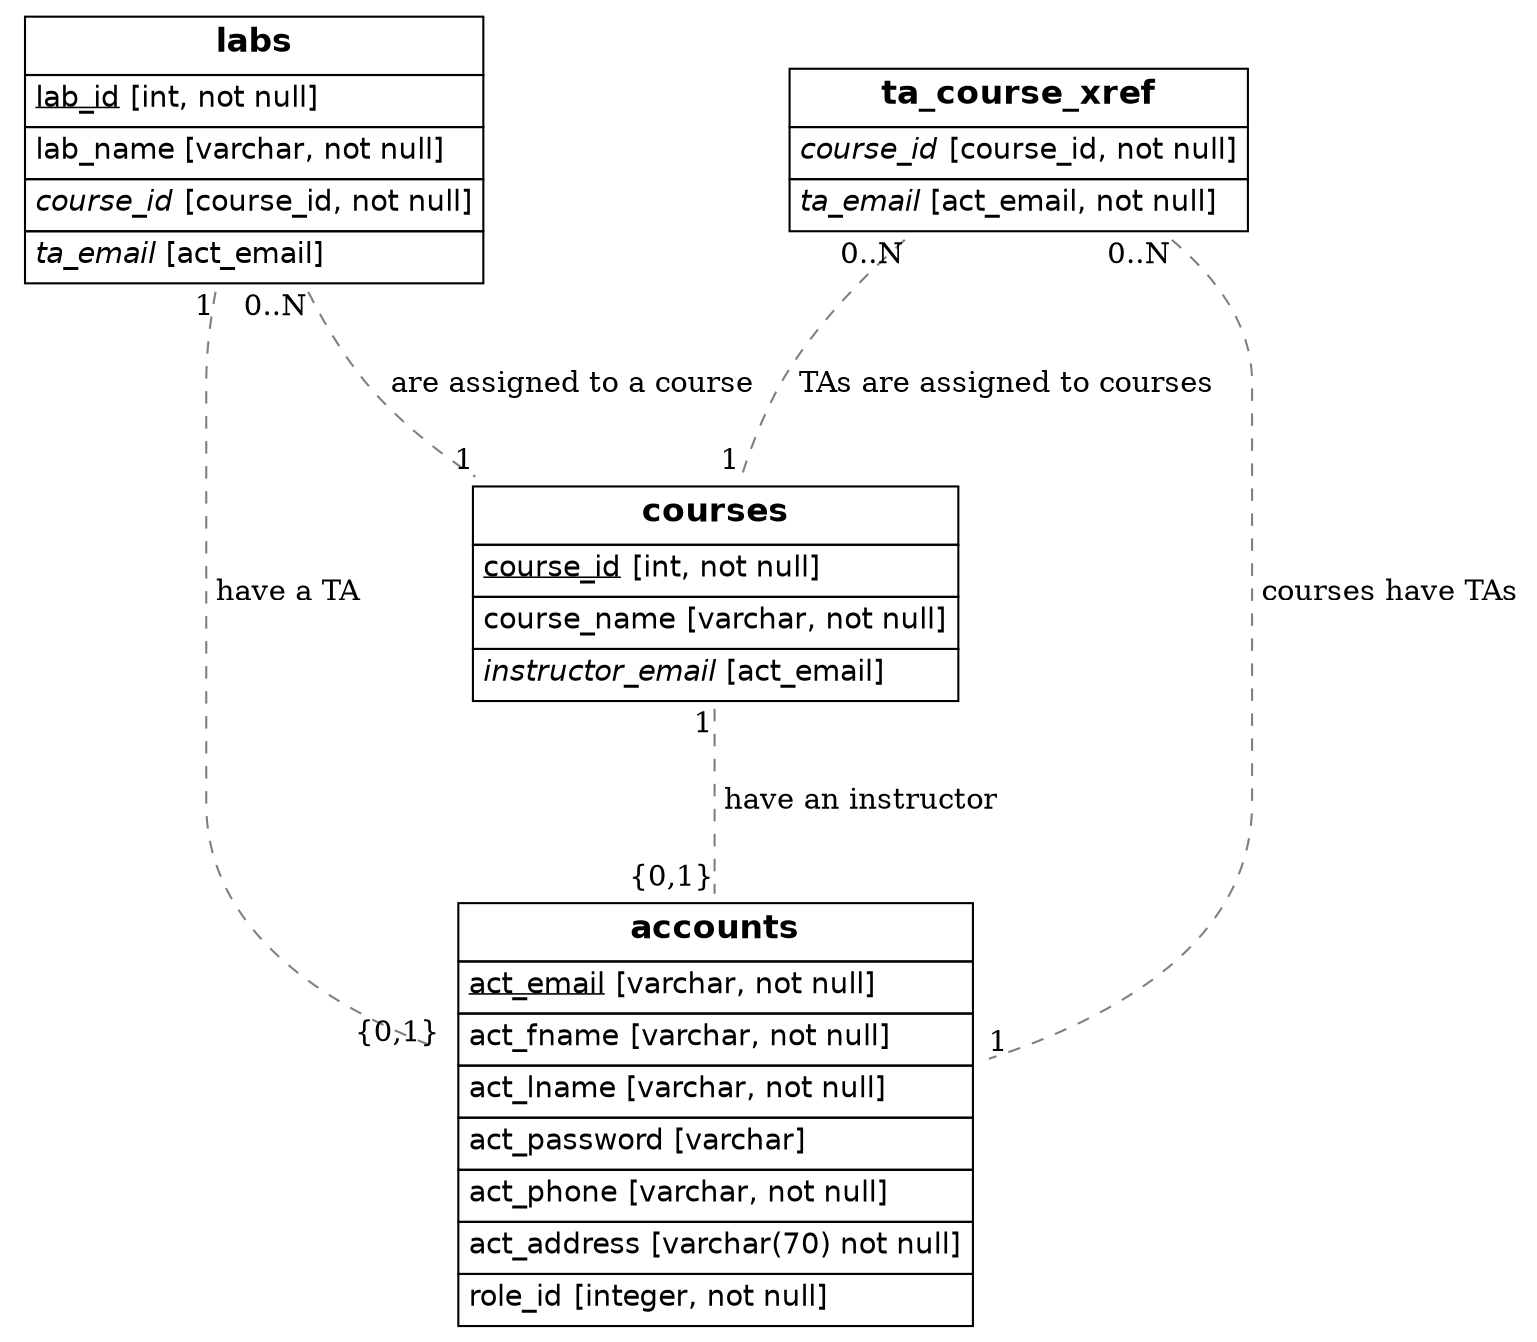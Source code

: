 graph {
	node [label="\N",
		shape=plaintext
	];
	edge [color=gray50,
		minlen=2,
		style=dashed
	];
	accounts	 [label=<<FONT FACE="Helvetica"><TABLE BORDER="0" CELLBORDER="1" CELLPADDING="4" CELLSPACING="0"><TR><TD><B><FONT POINT-SIZE="16">accounts</FONT></B></TD></TR><TR><TD ALIGN="LEFT"><U><FONT>act_email</FONT></U><FONT> [varchar, not null]</FONT></TD></TR><TR><TD ALIGN="LEFT"><FONT>act_fname</FONT><FONT> [varchar, not null]</FONT></TD></TR><TR><TD ALIGN="LEFT"><FONT>act_lname</FONT><FONT> [varchar, not null]</FONT></TD></TR><TR><TD ALIGN="LEFT"><FONT>act_password</FONT><FONT> [varchar]</FONT></TD></TR><TR><TD ALIGN="LEFT"><FONT>act_phone</FONT><FONT> [varchar, not null]</FONT></TD></TR><TR><TD ALIGN="LEFT"><FONT>act_address</FONT><FONT> [varchar(70) not null]</FONT></TD></TR><TR><TD ALIGN="LEFT"><FONT>role_id</FONT><FONT> [integer, not null]</FONT></TD></TR></TABLE></FONT>>];
	courses	 [label=<<FONT FACE="Helvetica"><TABLE BORDER="0" CELLBORDER="1" CELLPADDING="4" CELLSPACING="0"><TR><TD><B><FONT POINT-SIZE="16">courses</FONT></B></TD></TR><TR><TD ALIGN="LEFT"><U><FONT>course_id</FONT></U><FONT> [int, not null]</FONT></TD></TR><TR><TD ALIGN="LEFT"><FONT>course_name</FONT><FONT> [varchar, not null]</FONT></TD></TR><TR><TD ALIGN="LEFT"><I><FONT>instructor_email</FONT></I><FONT> [act_email]</FONT></TD></TR></TABLE></FONT>>];
	courses -- accounts	 [headlabel=<<FONT>{0,1}</FONT>>,
		label=<<FONT> have an instructor </FONT>>,
		taillabel=<<FONT>1</FONT>>];
	labs	 [label=<<FONT FACE="Helvetica"><TABLE BORDER="0" CELLBORDER="1" CELLPADDING="4" CELLSPACING="0"><TR><TD><B><FONT POINT-SIZE="16">labs</FONT></B></TD></TR><TR><TD ALIGN="LEFT"><U><FONT>lab_id</FONT></U><FONT> [int, not null]</FONT></TD></TR><TR><TD ALIGN="LEFT"><FONT>lab_name</FONT><FONT> [varchar, not null]</FONT></TD></TR><TR><TD ALIGN="LEFT"><I><FONT>course_id</FONT></I><FONT> [course_id, not null]</FONT></TD></TR><TR><TD ALIGN="LEFT"><I><FONT>ta_email</FONT></I><FONT> [act_email]</FONT></TD></TR></TABLE></FONT>>];
	labs -- accounts	 [headlabel=<<FONT>{0,1}</FONT>>,
		label=<<FONT> have a TA </FONT>>,
		taillabel=<<FONT>1</FONT>>];
	labs -- courses	 [headlabel=<<FONT>1</FONT>>,
		label=<<FONT> are assigned to a course </FONT>>,
		taillabel=<<FONT>0..N</FONT>>];
	ta_course_xref	 [label=<<FONT FACE="Helvetica"><TABLE BORDER="0" CELLBORDER="1" CELLPADDING="4" CELLSPACING="0"><TR><TD><B><FONT POINT-SIZE="16">ta_course_xref</FONT></B></TD></TR><TR><TD ALIGN="LEFT"><I><FONT>course_id</FONT></I><FONT> [course_id, not null]</FONT></TD></TR><TR><TD ALIGN="LEFT"><I><FONT>ta_email</FONT></I><FONT> [act_email, not null]</FONT></TD></TR></TABLE></FONT>>];
	ta_course_xref -- accounts	 [headlabel=<<FONT>1</FONT>>,
		label=<<FONT> courses have TAs </FONT>>,
		taillabel=<<FONT>0..N</FONT>>];
	ta_course_xref -- courses	 [headlabel=<<FONT>1</FONT>>,
		label=<<FONT> TAs are assigned to courses </FONT>>,
		taillabel=<<FONT>0..N</FONT>>];
}

